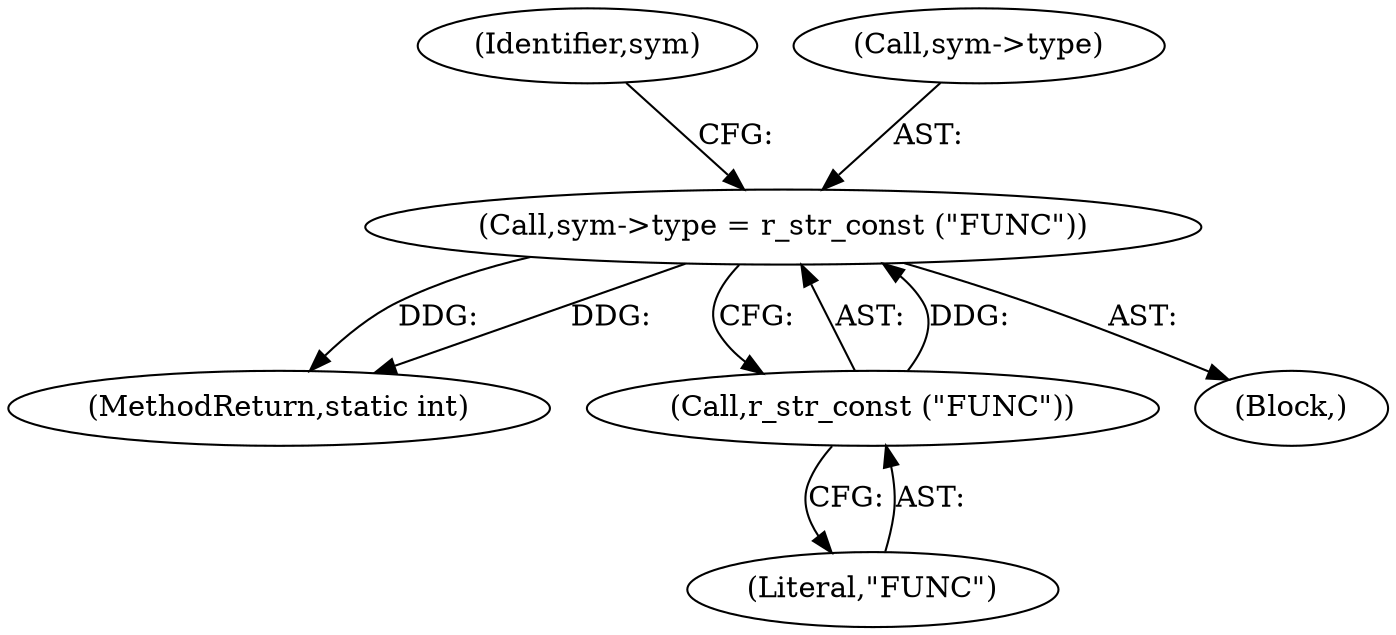 digraph "0_radare2_ead645853a63bf83d8386702cad0cf23b31d7eeb@pointer" {
"1000550" [label="(Call,sym->type = r_str_const (\"FUNC\"))"];
"1000554" [label="(Call,r_str_const (\"FUNC\"))"];
"1000617" [label="(MethodReturn,static int)"];
"1000555" [label="(Literal,\"FUNC\")"];
"1000550" [label="(Call,sym->type = r_str_const (\"FUNC\"))"];
"1000554" [label="(Call,r_str_const (\"FUNC\"))"];
"1000498" [label="(Block,)"];
"1000558" [label="(Identifier,sym)"];
"1000551" [label="(Call,sym->type)"];
"1000550" -> "1000498"  [label="AST: "];
"1000550" -> "1000554"  [label="CFG: "];
"1000551" -> "1000550"  [label="AST: "];
"1000554" -> "1000550"  [label="AST: "];
"1000558" -> "1000550"  [label="CFG: "];
"1000550" -> "1000617"  [label="DDG: "];
"1000550" -> "1000617"  [label="DDG: "];
"1000554" -> "1000550"  [label="DDG: "];
"1000554" -> "1000555"  [label="CFG: "];
"1000555" -> "1000554"  [label="AST: "];
}
